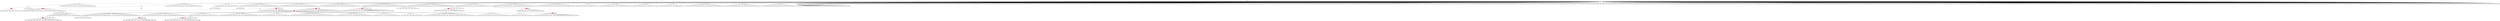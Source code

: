 digraph g {
	"61" -> "62";
	"62" [color=indianred1, style=filled, label="25"];
	"60" -> "61";
	"61" [label="21"];
	"56" -> "57";
	"57" [color=indianred1, style=filled, label="33"];
	"55" -> "56";
	"56" [label="47"];
	"53" -> "54";
	"54" [label="1"];
	"50" -> "51";
	"51" [label="42"];
	"47" -> "48";
	"48" [label="38"];
	"46" -> "47";
	"47" [label="29"];
	"46" -> "49";
	"49" [color=indianred1, style=filled, label="6"];
	"45" -> "46";
	"46" [label="12"];
	"37" -> "38";
	"38" [color=indianred1, style=filled, label="13"];
	"36" -> "37";
	"37" [label="41"];
	"32" -> "33";
	"33" [label="35"];
	"28" -> "29";
	"29" [color=indianred1, style=filled, label="24"];
	"27" -> "28";
	"28" [label="18"];
	"24" -> "25";
	"25" [color=indianred1, style=filled, label="36"];
	"23" -> "24";
	"24" [label="2"];
	"23" -> "26";
	"26" [label="31"];
	"22" -> "23";
	"23" [label="36"];
	"22" -> "27";
	"27" [label="24"];
	"22" -> "30";
	"30" [label="27"];
	"22" -> "31";
	"31" [label="34"];
	"22" -> "32";
	"32" [label="10"];
	"22" -> "34";
	"34" [label="28"];
	"22" -> "35";
	"35" [label="9"];
	"22" -> "36";
	"36" [label="13"];
	"22" -> "39";
	"39" [label="14"];
	"22" -> "40";
	"40" [label="26"];
	"22" -> "41";
	"41" [label="19"];
	"22" -> "42";
	"42" [label="5"];
	"22" -> "43";
	"43" [label="3"];
	"21" -> "22";
	"22" [color=indianred1, style=filled, label="30"];
	"20" -> "21";
	"21" [color=indianred1, style=filled, label="16"];
	"19" -> "20";
	"20" [label="30"];
	"17" -> "18";
	"18" [color=indianred1, style=filled, label="39"];
	"16" -> "17";
	"17" [label="48"];
	"11" -> "12";
	"12" [label="49"];
	"8" -> "9";
	"9" [color=indianred1, style=filled, label="22"];
	"7" -> "8";
	"8" [label="17"];
	"5" -> "6";
	"6" [color=indianred1, style=filled, label="15"];
	"4" -> "5";
	"5" [label="20"];
	"3" -> "4";
	"4" [color=indianred1, style=filled, label="43"];
	"2" -> "3";
	"3" [label="15"];
	"0" -> "1";
	"1" [label="32"];
	"0" -> "2";
	"2" [label="43"];
	"0" -> "7";
	"7" [label="22"];
	"0" -> "10";
	"10" [label="7"];
	"0" -> "11";
	"11" [label="37"];
	"0" -> "13";
	"13" [label="8"];
	"0" -> "14";
	"14" [label="45"];
	"0" -> "15";
	"15" [label="23"];
	"0" -> "16";
	"16" [label="39"];
	"0" -> "19";
	"19" [label="16"];
	"0" -> "44";
	"44" [label="46"];
	"0" -> "45";
	"45" [label="6"];
	"0" -> "50";
	"50" [label="4"];
	"0" -> "52";
	"52" [label="50"];
	"0" -> "53";
	"53" [label="11"];
	"0" -> "55";
	"55" [label="33"];
	"0" -> "58";
	"58" [label="44"];
	"0" -> "59";
	"59" [label="40"];
	"0" -> "60";
	"60" [label="25"];
	"0" [label="germline"];
	"0" -> "cell1";
	"cell1" [shape=box];
	"23" -> "cell2";
	"cell2" [shape=box];
	"0" -> "cell3";
	"cell3" [shape=box];
	"60" -> "cell4";
	"cell4" [shape=box];
	"11" -> "cell5";
	"cell5" [shape=box];
	"0" -> "cell6";
	"cell6" [shape=box];
	"0" -> "cell7";
	"cell7" [shape=box];
	"27" -> "cell8";
	"cell8" [shape=box];
	"0" -> "cell9";
	"cell9" [shape=box];
	"0" -> "cell10";
	"cell10" [shape=box];
	"0" -> "cell11";
	"cell11" [shape=box];
	"0" -> "cell12";
	"cell12" [shape=box];
	"0" -> "cell13";
	"cell13" [shape=box];
	"27" -> "cell14";
	"cell14" [shape=box];
	"0" -> "cell15";
	"cell15" [shape=box];
	"35" -> "cell16";
	"cell16" [shape=box];
	"9" -> "cell17";
	"cell17" [shape=box];
	"44" -> "cell18";
	"cell18" [shape=box];
	"11" -> "cell19";
	"cell19" [shape=box];
	"39" -> "cell20";
	"cell20" [shape=box];
	"29" -> "cell21";
	"cell21" [shape=box];
	"50" -> "cell22";
	"cell22" [shape=box];
	"48" -> "cell23";
	"cell23" [shape=box];
	"35" -> "cell24";
	"cell24" [shape=box];
	"0" -> "cell25";
	"cell25" [shape=box];
	"2" -> "cell26";
	"cell26" [shape=box];
	"0" -> "cell27";
	"cell27" [shape=box];
	"39" -> "cell28";
	"cell28" [shape=box];
	"0" -> "cell29";
	"cell29" [shape=box];
	"0" -> "cell30";
	"cell30" [shape=box];
	"0" -> "cell31";
	"cell31" [shape=box];
	"0" -> "cell32";
	"cell32" [shape=box];
	"41" -> "cell33";
	"cell33" [shape=box];
	"0" -> "cell34";
	"cell34" [shape=box];
	"21" -> "cell35";
	"cell35" [shape=box];
	"0" -> "cell36";
	"cell36" [shape=box];
	"0" -> "cell37";
	"cell37" [shape=box];
	"0" -> "cell38";
	"cell38" [shape=box];
	"0" -> "cell39";
	"cell39" [shape=box];
	"3" -> "cell40";
	"cell40" [shape=box];
	"0" -> "cell41";
	"cell41" [shape=box];
	"0" -> "cell42";
	"cell42" [shape=box];
	"0" -> "cell43";
	"cell43" [shape=box];
	"6" -> "cell44";
	"cell44" [shape=box];
	"43" -> "cell45";
	"cell45" [shape=box];
	"0" -> "cell46";
	"cell46" [shape=box];
	"0" -> "cell47";
	"cell47" [shape=box];
	"0" -> "cell48";
	"cell48" [shape=box];
	"1" -> "cell49";
	"cell49" [shape=box];
	"14" -> "cell50";
	"cell50" [shape=box];
	"0" -> "cell51";
	"cell51" [shape=box];
	"9" -> "cell52";
	"cell52" [shape=box];
	"0" -> "cell53";
	"cell53" [shape=box];
	"0" -> "cell54";
	"cell54" [shape=box];
	"23" -> "cell55";
	"cell55" [shape=box];
	"2" -> "cell56";
	"cell56" [shape=box];
	"0" -> "cell57";
	"cell57" [shape=box];
	"31" -> "cell58";
	"cell58" [shape=box];
	"0" -> "cell59";
	"cell59" [shape=box];
	"0" -> "cell60";
	"cell60" [shape=box];
	"0" -> "cell61";
	"cell61" [shape=box];
	"0" -> "cell62";
	"cell62" [shape=box];
	"25" -> "cell63";
	"cell63" [shape=box];
	"0" -> "cell64";
	"cell64" [shape=box];
	"0" -> "cell65";
	"cell65" [shape=box];
	"7" -> "cell66";
	"cell66" [shape=box];
	"39" -> "cell67";
	"cell67" [shape=box];
	"32" -> "cell68";
	"cell68" [shape=box];
	"16" -> "cell69";
	"cell69" [shape=box];
	"0" -> "cell70";
	"cell70" [shape=box];
	"59" -> "cell71";
	"cell71" [shape=box];
	"0" -> "cell72";
	"cell72" [shape=box];
	"21" -> "cell73";
	"cell73" [shape=box];
	"49" -> "cell74";
	"cell74" [shape=box];
	"0" -> "cell75";
	"cell75" [shape=box];
	"0" -> "cell76";
	"cell76" [shape=box];
	"0" -> "cell77";
	"cell77" [shape=box];
	"57" -> "cell78";
	"cell78" [shape=box];
	"38" -> "cell79";
	"cell79" [shape=box];
	"19" -> "cell80";
	"cell80" [shape=box];
	"0" -> "cell81";
	"cell81" [shape=box];
	"0" -> "cell82";
	"cell82" [shape=box];
	"0" -> "cell83";
	"cell83" [shape=box];
	"45" -> "cell84";
	"cell84" [shape=box];
	"0" -> "cell85";
	"cell85" [shape=box];
	"59" -> "cell86";
	"cell86" [shape=box];
	"0" -> "cell87";
	"cell87" [shape=box];
	"56" -> "cell88";
	"cell88" [shape=box];
	"0" -> "cell89";
	"cell89" [shape=box];
	"45" -> "cell90";
	"cell90" [shape=box];
	"2" -> "cell91";
	"cell91" [shape=box];
	"57" -> "cell92";
	"cell92" [shape=box];
	"26" -> "cell93";
	"cell93" [shape=box];
	"0" -> "cell94";
	"cell94" [shape=box];
	"37" -> "cell95";
	"cell95" [shape=box];
	"13" -> "cell96";
	"cell96" [shape=box];
	"30" -> "cell97";
	"cell97" [shape=box];
	"0" -> "cell98";
	"cell98" [shape=box];
	"52" -> "cell99";
	"cell99" [shape=box];
	"0" -> "cell100";
	"cell100" [shape=box];
	"41" -> "cell101";
	"cell101" [shape=box];
	"41" -> "cell102";
	"cell102" [shape=box];
	"0" -> "cell103";
	"cell103" [shape=box];
	"6" -> "cell104";
	"cell104" [shape=box];
	"44" -> "cell105";
	"cell105" [shape=box];
	"0" -> "cell106";
	"cell106" [shape=box];
	"46" -> "cell107";
	"cell107" [shape=box];
	"34" -> "cell108";
	"cell108" [shape=box];
	"32" -> "cell109";
	"cell109" [shape=box];
	"18" -> "cell110";
	"cell110" [shape=box];
	"30" -> "cell111";
	"cell111" [shape=box];
	"1" -> "cell112";
	"cell112" [shape=box];
	"29" -> "cell113";
	"cell113" [shape=box];
	"6" -> "cell114";
	"cell114" [shape=box];
	"0" -> "cell115";
	"cell115" [shape=box];
	"0" -> "cell116";
	"cell116" [shape=box];
	"0" -> "cell117";
	"cell117" [shape=box];
	"21" -> "cell118";
	"cell118" [shape=box];
	"0" -> "cell119";
	"cell119" [shape=box];
	"40" -> "cell120";
	"cell120" [shape=box];
	"18" -> "cell121";
	"cell121" [shape=box];
	"13" -> "cell122";
	"cell122" [shape=box];
	"0" -> "cell123";
	"cell123" [shape=box];
	"18" -> "cell124";
	"cell124" [shape=box];
	"32" -> "cell125";
	"cell125" [shape=box];
	"0" -> "cell126";
	"cell126" [shape=box];
	"0" -> "cell127";
	"cell127" [shape=box];
	"0" -> "cell128";
	"cell128" [shape=box];
	"0" -> "cell129";
	"cell129" [shape=box];
	"0" -> "cell130";
	"cell130" [shape=box];
	"35" -> "cell131";
	"cell131" [shape=box];
	"44" -> "cell132";
	"cell132" [shape=box];
	"0" -> "cell133";
	"cell133" [shape=box];
	"60" -> "cell134";
	"cell134" [shape=box];
	"41" -> "cell135";
	"cell135" [shape=box];
	"0" -> "cell136";
	"cell136" [shape=box];
	"0" -> "cell137";
	"cell137" [shape=box];
	"0" -> "cell138";
	"cell138" [shape=box];
	"0" -> "cell139";
	"cell139" [shape=box];
	"35" -> "cell140";
	"cell140" [shape=box];
	"16" -> "cell141";
	"cell141" [shape=box];
	"59" -> "cell142";
	"cell142" [shape=box];
	"0" -> "cell143";
	"cell143" [shape=box];
	"52" -> "cell144";
	"cell144" [shape=box];
	"0" -> "cell145";
	"cell145" [shape=box];
	"55" -> "cell146";
	"cell146" [shape=box];
	"0" -> "cell147";
	"cell147" [shape=box];
	"11" -> "cell148";
	"cell148" [shape=box];
	"0" -> "cell149";
	"cell149" [shape=box];
	"0" -> "cell150";
	"cell150" [shape=box];
	"0" -> "cell151";
	"cell151" [shape=box];
	"42" -> "cell152";
	"cell152" [shape=box];
	"32" -> "cell153";
	"cell153" [shape=box];
	"0" -> "cell154";
	"cell154" [shape=box];
	"0" -> "cell155";
	"cell155" [shape=box];
	"0" -> "cell156";
	"cell156" [shape=box];
	"21" -> "cell157";
	"cell157" [shape=box];
	"13" -> "cell158";
	"cell158" [shape=box];
	"0" -> "cell159";
	"cell159" [shape=box];
	"0" -> "cell160";
	"cell160" [shape=box];
	"12" -> "cell161";
	"cell161" [shape=box];
	"0" -> "cell162";
	"cell162" [shape=box];
	"16" -> "cell163";
	"cell163" [shape=box];
	"32" -> "cell164";
	"cell164" [shape=box];
	"44" -> "cell165";
	"cell165" [shape=box];
	"21" -> "cell166";
	"cell166" [shape=box];
	"0" -> "cell167";
	"cell167" [shape=box];
	"14" -> "cell168";
	"cell168" [shape=box];
	"34" -> "cell169";
	"cell169" [shape=box];
	"0" -> "cell170";
	"cell170" [shape=box];
	"50" -> "cell171";
	"cell171" [shape=box];
	"2" -> "cell172";
	"cell172" [shape=box];
	"19" -> "cell173";
	"cell173" [shape=box];
	"0" -> "cell174";
	"cell174" [shape=box];
	"25" -> "cell175";
	"cell175" [shape=box];
	"35" -> "cell176";
	"cell176" [shape=box];
	"14" -> "cell177";
	"cell177" [shape=box];
	"18" -> "cell178";
	"cell178" [shape=box];
	"0" -> "cell179";
	"cell179" [shape=box];
	"61" -> "cell180";
	"cell180" [shape=box];
	"1" -> "cell181";
	"cell181" [shape=box];
	"0" -> "cell182";
	"cell182" [shape=box];
	"40" -> "cell183";
	"cell183" [shape=box];
	"58" -> "cell184";
	"cell184" [shape=box];
	"32" -> "cell185";
	"cell185" [shape=box];
	"0" -> "cell186";
	"cell186" [shape=box];
	"55" -> "cell187";
	"cell187" [shape=box];
	"0" -> "cell188";
	"cell188" [shape=box];
	"0" -> "cell189";
	"cell189" [shape=box];
	"0" -> "cell190";
	"cell190" [shape=box];
	"31" -> "cell191";
	"cell191" [shape=box];
	"0" -> "cell192";
	"cell192" [shape=box];
	"0" -> "cell193";
	"cell193" [shape=box];
	"0" -> "cell194";
	"cell194" [shape=box];
	"48" -> "cell195";
	"cell195" [shape=box];
	"25" -> "cell196";
	"cell196" [shape=box];
	"0" -> "cell197";
	"cell197" [shape=box];
	"0" -> "cell198";
	"cell198" [shape=box];
	"53" -> "cell199";
	"cell199" [shape=box];
	"0" -> "cell200";
	"cell200" [shape=box];
	"29" -> "cell201";
	"cell201" [shape=box];
	"0" -> "cell202";
	"cell202" [shape=box];
	"5" -> "cell203";
	"cell203" [shape=box];
	"21" -> "cell204";
	"cell204" [shape=box];
	"0" -> "cell205";
	"cell205" [shape=box];
	"0" -> "cell206";
	"cell206" [shape=box];
	"9" -> "cell207";
	"cell207" [shape=box];
	"0" -> "cell208";
	"cell208" [shape=box];
	"57" -> "cell209";
	"cell209" [shape=box];
	"19" -> "cell210";
	"cell210" [shape=box];
	"0" -> "cell211";
	"cell211" [shape=box];
	"59" -> "cell212";
	"cell212" [shape=box];
	"0" -> "cell213";
	"cell213" [shape=box];
	"21" -> "cell214";
	"cell214" [shape=box];
	"0" -> "cell215";
	"cell215" [shape=box];
	"0" -> "cell216";
	"cell216" [shape=box];
	"0" -> "cell217";
	"cell217" [shape=box];
	"0" -> "cell218";
	"cell218" [shape=box];
	"0" -> "cell219";
	"cell219" [shape=box];
	"0" -> "cell220";
	"cell220" [shape=box];
	"39" -> "cell221";
	"cell221" [shape=box];
	"0" -> "cell222";
	"cell222" [shape=box];
	"0" -> "cell223";
	"cell223" [shape=box];
	"41" -> "cell224";
	"cell224" [shape=box];
	"0" -> "cell225";
	"cell225" [shape=box];
	"0" -> "cell226";
	"cell226" [shape=box];
	"0" -> "cell227";
	"cell227" [shape=box];
	"55" -> "cell228";
	"cell228" [shape=box];
	"36" -> "cell229";
	"cell229" [shape=box];
	"0" -> "cell230";
	"cell230" [shape=box];
	"11" -> "cell231";
	"cell231" [shape=box];
	"0" -> "cell232";
	"cell232" [shape=box];
	"0" -> "cell233";
	"cell233" [shape=box];
	"0" -> "cell234";
	"cell234" [shape=box];
	"36" -> "cell235";
	"cell235" [shape=box];
	"52" -> "cell236";
	"cell236" [shape=box];
	"0" -> "cell237";
	"cell237" [shape=box];
	"0" -> "cell238";
	"cell238" [shape=box];
	"0" -> "cell239";
	"cell239" [shape=box];
	"2" -> "cell240";
	"cell240" [shape=box];
	"0" -> "cell241";
	"cell241" [shape=box];
	"34" -> "cell242";
	"cell242" [shape=box];
	"0" -> "cell243";
	"cell243" [shape=box];
	"0" -> "cell244";
	"cell244" [shape=box];
	"0" -> "cell245";
	"cell245" [shape=box];
	"0" -> "cell246";
	"cell246" [shape=box];
	"0" -> "cell247";
	"cell247" [shape=box];
	"2" -> "cell248";
	"cell248" [shape=box];
	"0" -> "cell249";
	"cell249" [shape=box];
	"0" -> "cell250";
	"cell250" [shape=box];
	"0" -> "cell251";
	"cell251" [shape=box];
	"0" -> "cell252";
	"cell252" [shape=box];
	"0" -> "cell253";
	"cell253" [shape=box];
	"49" -> "cell254";
	"cell254" [shape=box];
	"28" -> "cell255";
	"cell255" [shape=box];
	"52" -> "cell256";
	"cell256" [shape=box];
	"42" -> "cell257";
	"cell257" [shape=box];
	"8" -> "cell258";
	"cell258" [shape=box];
	"6" -> "cell259";
	"cell259" [shape=box];
	"0" -> "cell260";
	"cell260" [shape=box];
	"42" -> "cell261";
	"cell261" [shape=box];
	"0" -> "cell262";
	"cell262" [shape=box];
	"0" -> "cell263";
	"cell263" [shape=box];
	"11" -> "cell264";
	"cell264" [shape=box];
	"0" -> "cell265";
	"cell265" [shape=box];
	"10" -> "cell266";
	"cell266" [shape=box];
	"0" -> "cell267";
	"cell267" [shape=box];
	"0" -> "cell268";
	"cell268" [shape=box];
	"0" -> "cell269";
	"cell269" [shape=box];
	"0" -> "cell270";
	"cell270" [shape=box];
	"0" -> "cell271";
	"cell271" [shape=box];
	"18" -> "cell272";
	"cell272" [shape=box];
	"45" -> "cell273";
	"cell273" [shape=box];
	"0" -> "cell274";
	"cell274" [shape=box];
	"15" -> "cell275";
	"cell275" [shape=box];
	"0" -> "cell276";
	"cell276" [shape=box];
	"39" -> "cell277";
	"cell277" [shape=box];
	"0" -> "cell278";
	"cell278" [shape=box];
	"2" -> "cell279";
	"cell279" [shape=box];
	"15" -> "cell280";
	"cell280" [shape=box];
	"0" -> "cell281";
	"cell281" [shape=box];
	"0" -> "cell282";
	"cell282" [shape=box];
	"45" -> "cell283";
	"cell283" [shape=box];
	"0" -> "cell284";
	"cell284" [shape=box];
	"58" -> "cell285";
	"cell285" [shape=box];
	"0" -> "cell286";
	"cell286" [shape=box];
	"27" -> "cell287";
	"cell287" [shape=box];
	"0" -> "cell288";
	"cell288" [shape=box];
	"0" -> "cell289";
	"cell289" [shape=box];
	"0" -> "cell290";
	"cell290" [shape=box];
	"35" -> "cell291";
	"cell291" [shape=box];
	"44" -> "cell292";
	"cell292" [shape=box];
	"0" -> "cell293";
	"cell293" [shape=box];
	"41" -> "cell294";
	"cell294" [shape=box];
	"0" -> "cell295";
	"cell295" [shape=box];
	"59" -> "cell296";
	"cell296" [shape=box];
	"0" -> "cell297";
	"cell297" [shape=box];
	"16" -> "cell298";
	"cell298" [shape=box];
	"0" -> "cell299";
	"cell299" [shape=box];
	"11" -> "cell300";
	"cell300" [shape=box];
	"36" -> "cell301";
	"cell301" [shape=box];
	"7" -> "cell302";
	"cell302" [shape=box];
	"42" -> "cell303";
	"cell303" [shape=box];
	"31" -> "cell304";
	"cell304" [shape=box];
	"0" -> "cell305";
	"cell305" [shape=box];
	"43" -> "cell306";
	"cell306" [shape=box];
	"50" -> "cell307";
	"cell307" [shape=box];
	"0" -> "cell308";
	"cell308" [shape=box];
	"0" -> "cell309";
	"cell309" [shape=box];
	"0" -> "cell310";
	"cell310" [shape=box];
	"0" -> "cell311";
	"cell311" [shape=box];
	"0" -> "cell312";
	"cell312" [shape=box];
	"43" -> "cell313";
	"cell313" [shape=box];
	"25" -> "cell314";
	"cell314" [shape=box];
	"0" -> "cell315";
	"cell315" [shape=box];
	"30" -> "cell316";
	"cell316" [shape=box];
	"0" -> "cell317";
	"cell317" [shape=box];
	"0" -> "cell318";
	"cell318" [shape=box];
	"0" -> "cell319";
	"cell319" [shape=box];
	"0" -> "cell320";
	"cell320" [shape=box];
	"45" -> "cell321";
	"cell321" [shape=box];
	"0" -> "cell322";
	"cell322" [shape=box];
	"35" -> "cell323";
	"cell323" [shape=box];
	"50" -> "cell324";
	"cell324" [shape=box];
	"1" -> "cell325";
	"cell325" [shape=box];
	"0" -> "cell326";
	"cell326" [shape=box];
	"40" -> "cell327";
	"cell327" [shape=box];
	"0" -> "cell328";
	"cell328" [shape=box];
	"50" -> "cell329";
	"cell329" [shape=box];
	"30" -> "cell330";
	"cell330" [shape=box];
	"35" -> "cell331";
	"cell331" [shape=box];
	"0" -> "cell332";
	"cell332" [shape=box];
	"31" -> "cell333";
	"cell333" [shape=box];
	"21" -> "cell334";
	"cell334" [shape=box];
	"6" -> "cell335";
	"cell335" [shape=box];
	"0" -> "cell336";
	"cell336" [shape=box];
	"52" -> "cell337";
	"cell337" [shape=box];
	"0" -> "cell338";
	"cell338" [shape=box];
	"6" -> "cell339";
	"cell339" [shape=box];
	"32" -> "cell340";
	"cell340" [shape=box];
	"59" -> "cell341";
	"cell341" [shape=box];
	"0" -> "cell342";
	"cell342" [shape=box];
	"7" -> "cell343";
	"cell343" [shape=box];
	"0" -> "cell344";
	"cell344" [shape=box];
	"41" -> "cell345";
	"cell345" [shape=box];
	"42" -> "cell346";
	"cell346" [shape=box];
	"35" -> "cell347";
	"cell347" [shape=box];
	"16" -> "cell348";
	"cell348" [shape=box];
	"38" -> "cell349";
	"cell349" [shape=box];
	"54" -> "cell350";
	"cell350" [shape=box];
	"0" -> "cell351";
	"cell351" [shape=box];
	"58" -> "cell352";
	"cell352" [shape=box];
	"0" -> "cell353";
	"cell353" [shape=box];
	"0" -> "cell354";
	"cell354" [shape=box];
	"0" -> "cell355";
	"cell355" [shape=box];
	"45" -> "cell356";
	"cell356" [shape=box];
	"38" -> "cell357";
	"cell357" [shape=box];
	"0" -> "cell358";
	"cell358" [shape=box];
	"0" -> "cell359";
	"cell359" [shape=box];
	"19" -> "cell360";
	"cell360" [shape=box];
	"0" -> "cell361";
	"cell361" [shape=box];
	"0" -> "cell362";
	"cell362" [shape=box];
	"27" -> "cell363";
	"cell363" [shape=box];
	"0" -> "cell364";
	"cell364" [shape=box];
	"32" -> "cell365";
	"cell365" [shape=box];
	"0" -> "cell366";
	"cell366" [shape=box];
	"58" -> "cell367";
	"cell367" [shape=box];
	"0" -> "cell368";
	"cell368" [shape=box];
	"0" -> "cell369";
	"cell369" [shape=box];
	"0" -> "cell370";
	"cell370" [shape=box];
	"25" -> "cell371";
	"cell371" [shape=box];
	"0" -> "cell372";
	"cell372" [shape=box];
	"49" -> "cell373";
	"cell373" [shape=box];
	"24" -> "cell374";
	"cell374" [shape=box];
	"8" -> "cell375";
	"cell375" [shape=box];
	"32" -> "cell376";
	"cell376" [shape=box];
	"32" -> "cell377";
	"cell377" [shape=box];
	"25" -> "cell378";
	"cell378" [shape=box];
	"0" -> "cell379";
	"cell379" [shape=box];
	"0" -> "cell380";
	"cell380" [shape=box];
	"0" -> "cell381";
	"cell381" [shape=box];
	"0" -> "cell382";
	"cell382" [shape=box];
	"55" -> "cell383";
	"cell383" [shape=box];
	"0" -> "cell384";
	"cell384" [shape=box];
	"19" -> "cell385";
	"cell385" [shape=box];
	"0" -> "cell386";
	"cell386" [shape=box];
	"0" -> "cell387";
	"cell387" [shape=box];
	"11" -> "cell388";
	"cell388" [shape=box];
	"0" -> "cell389";
	"cell389" [shape=box];
	"0" -> "cell390";
	"cell390" [shape=box];
	"42" -> "cell391";
	"cell391" [shape=box];
	"44" -> "cell392";
	"cell392" [shape=box];
	"0" -> "cell393";
	"cell393" [shape=box];
	"1" -> "cell394";
	"cell394" [shape=box];
	"42" -> "cell395";
	"cell395" [shape=box];
	"7" -> "cell396";
	"cell396" [shape=box];
	"27" -> "cell397";
	"cell397" [shape=box];
	"42" -> "cell398";
	"cell398" [shape=box];
	"2" -> "cell399";
	"cell399" [shape=box];
	"60" -> "cell400";
	"cell400" [shape=box];
	"0" -> "cell401";
	"cell401" [shape=box];
	"55" -> "cell402";
	"cell402" [shape=box];
	"0" -> "cell403";
	"cell403" [shape=box];
	"50" -> "cell404";
	"cell404" [shape=box];
	"15" -> "cell405";
	"cell405" [shape=box];
	"62" -> "cell406";
	"cell406" [shape=box];
	"0" -> "cell407";
	"cell407" [shape=box];
	"16" -> "cell408";
	"cell408" [shape=box];
	"49" -> "cell409";
	"cell409" [shape=box];
	"23" -> "cell410";
	"cell410" [shape=box];
	"0" -> "cell411";
	"cell411" [shape=box];
	"18" -> "cell412";
	"cell412" [shape=box];
	"0" -> "cell413";
	"cell413" [shape=box];
	"0" -> "cell414";
	"cell414" [shape=box];
	"0" -> "cell415";
	"cell415" [shape=box];
	"0" -> "cell416";
	"cell416" [shape=box];
	"0" -> "cell417";
	"cell417" [shape=box];
	"0" -> "cell418";
	"cell418" [shape=box];
	"0" -> "cell419";
	"cell419" [shape=box];
	"0" -> "cell420";
	"cell420" [shape=box];
	"0" -> "cell421";
	"cell421" [shape=box];
	"34" -> "cell422";
	"cell422" [shape=box];
	"0" -> "cell423";
	"cell423" [shape=box];
	"0" -> "cell424";
	"cell424" [shape=box];
	"0" -> "cell425";
	"cell425" [shape=box];
	"0" -> "cell426";
	"cell426" [shape=box];
	"50" -> "cell427";
	"cell427" [shape=box];
	"36" -> "cell428";
	"cell428" [shape=box];
	"34" -> "cell429";
	"cell429" [shape=box];
	"0" -> "cell430";
	"cell430" [shape=box];
	"59" -> "cell431";
	"cell431" [shape=box];
	"0" -> "cell432";
	"cell432" [shape=box];
	"0" -> "cell433";
	"cell433" [shape=box];
	"25" -> "cell434";
	"cell434" [shape=box];
	"0" -> "cell435";
	"cell435" [shape=box];
	"0" -> "cell436";
	"cell436" [shape=box];
	"0" -> "cell437";
	"cell437" [shape=box];
	"0" -> "cell438";
	"cell438" [shape=box];
	"0" -> "cell439";
	"cell439" [shape=box];
	"0" -> "cell440";
	"cell440" [shape=box];
	"32" -> "cell441";
	"cell441" [shape=box];
	"0" -> "cell442";
	"cell442" [shape=box];
	"0" -> "cell443";
	"cell443" [shape=box];
	"0" -> "cell444";
	"cell444" [shape=box];
	"60" -> "cell445";
	"cell445" [shape=box];
	"60" -> "cell446";
	"cell446" [shape=box];
	"0" -> "cell447";
	"cell447" [shape=box];
	"27" -> "cell448";
	"cell448" [shape=box];
	"0" -> "cell449";
	"cell449" [shape=box];
	"25" -> "cell450";
	"cell450" [shape=box];
	"18" -> "cell451";
	"cell451" [shape=box];
	"43" -> "cell452";
	"cell452" [shape=box];
	"0" -> "cell453";
	"cell453" [shape=box];
	"0" -> "cell454";
	"cell454" [shape=box];
	"52" -> "cell455";
	"cell455" [shape=box];
	"1" -> "cell456";
	"cell456" [shape=box];
	"0" -> "cell457";
	"cell457" [shape=box];
	"0" -> "cell458";
	"cell458" [shape=box];
	"21" -> "cell459";
	"cell459" [shape=box];
	"30" -> "cell460";
	"cell460" [shape=box];
	"34" -> "cell461";
	"cell461" [shape=box];
	"0" -> "cell462";
	"cell462" [shape=box];
	"0" -> "cell463";
	"cell463" [shape=box];
	"0" -> "cell464";
	"cell464" [shape=box];
	"4" -> "cell465";
	"cell465" [shape=box];
	"0" -> "cell466";
	"cell466" [shape=box];
	"0" -> "cell467";
	"cell467" [shape=box];
	"0" -> "cell468";
	"cell468" [shape=box];
	"60" -> "cell469";
	"cell469" [shape=box];
	"0" -> "cell470";
	"cell470" [shape=box];
	"0" -> "cell471";
	"cell471" [shape=box];
	"2" -> "cell472";
	"cell472" [shape=box];
	"0" -> "cell473";
	"cell473" [shape=box];
	"45" -> "cell474";
	"cell474" [shape=box];
	"32" -> "cell475";
	"cell475" [shape=box];
	"11" -> "cell476";
	"cell476" [shape=box];
	"0" -> "cell477";
	"cell477" [shape=box];
	"0" -> "cell478";
	"cell478" [shape=box];
	"0" -> "cell479";
	"cell479" [shape=box];
	"0" -> "cell480";
	"cell480" [shape=box];
	"6" -> "cell481";
	"cell481" [shape=box];
	"0" -> "cell482";
	"cell482" [shape=box];
	"0" -> "cell483";
	"cell483" [shape=box];
	"0" -> "cell484";
	"cell484" [shape=box];
	"40" -> "cell485";
	"cell485" [shape=box];
	"0" -> "cell486";
	"cell486" [shape=box];
	"11" -> "cell487";
	"cell487" [shape=box];
	"25" -> "cell488";
	"cell488" [shape=box];
	"6" -> "cell489";
	"cell489" [shape=box];
	"0" -> "cell490";
	"cell490" [shape=box];
	"29" -> "cell491";
	"cell491" [shape=box];
	"0" -> "cell492";
	"cell492" [shape=box];
	"0" -> "cell493";
	"cell493" [shape=box];
	"44" -> "cell494";
	"cell494" [shape=box];
	"0" -> "cell495";
	"cell495" [shape=box];
	"0" -> "cell496";
	"cell496" [shape=box];
	"23" -> "cell497";
	"cell497" [shape=box];
	"52" -> "cell498";
	"cell498" [shape=box];
	"31" -> "cell499";
	"cell499" [shape=box];
	"0" -> "cell500";
	"cell500" [shape=box];
	"32" -> "cell501";
	"cell501" [shape=box];
	"29" -> "cell502";
	"cell502" [shape=box];
	"0" -> "cell503";
	"cell503" [shape=box];
	"12" -> "cell504";
	"cell504" [shape=box];
	"0" -> "cell505";
	"cell505" [shape=box];
	"0" -> "cell506";
	"cell506" [shape=box];
	"58" -> "cell507";
	"cell507" [shape=box];
	"0" -> "cell508";
	"cell508" [shape=box];
	"0" -> "cell509";
	"cell509" [shape=box];
	"58" -> "cell510";
	"cell510" [shape=box];
	"0" -> "cell511";
	"cell511" [shape=box];
	"0" -> "cell512";
	"cell512" [shape=box];
	"60" -> "cell513";
	"cell513" [shape=box];
	"0" -> "cell514";
	"cell514" [shape=box];
	"0" -> "cell515";
	"cell515" [shape=box];
	"0" -> "cell516";
	"cell516" [shape=box];
	"36" -> "cell517";
	"cell517" [shape=box];
	"0" -> "cell518";
	"cell518" [shape=box];
	"36" -> "cell519";
	"cell519" [shape=box];
	"7" -> "cell520";
	"cell520" [shape=box];
	"14" -> "cell521";
	"cell521" [shape=box];
	"6" -> "cell522";
	"cell522" [shape=box];
	"0" -> "cell523";
	"cell523" [shape=box];
	"0" -> "cell524";
	"cell524" [shape=box];
	"55" -> "cell525";
	"cell525" [shape=box];
	"0" -> "cell526";
	"cell526" [shape=box];
	"0" -> "cell527";
	"cell527" [shape=box];
	"0" -> "cell528";
	"cell528" [shape=box];
	"0" -> "cell529";
	"cell529" [shape=box];
	"34" -> "cell530";
	"cell530" [shape=box];
	"7" -> "cell531";
	"cell531" [shape=box];
	"42" -> "cell532";
	"cell532" [shape=box];
	"51" -> "cell533";
	"cell533" [shape=box];
	"0" -> "cell534";
	"cell534" [shape=box];
	"15" -> "cell535";
	"cell535" [shape=box];
	"21" -> "cell536";
	"cell536" [shape=box];
	"42" -> "cell537";
	"cell537" [shape=box];
	"38" -> "cell538";
	"cell538" [shape=box];
	"0" -> "cell539";
	"cell539" [shape=box];
	"0" -> "cell540";
	"cell540" [shape=box];
	"0" -> "cell541";
	"cell541" [shape=box];
	"34" -> "cell542";
	"cell542" [shape=box];
	"0" -> "cell543";
	"cell543" [shape=box];
	"7" -> "cell544";
	"cell544" [shape=box];
	"0" -> "cell545";
	"cell545" [shape=box];
	"0" -> "cell546";
	"cell546" [shape=box];
	"44" -> "cell547";
	"cell547" [shape=box];
	"33" -> "cell548";
	"cell548" [shape=box];
	"0" -> "cell549";
	"cell549" [shape=box];
	"59" -> "cell550";
	"cell550" [shape=box];
	"59" -> "cell551";
	"cell551" [shape=box];
	"51" -> "cell552";
	"cell552" [shape=box];
	"0" -> "cell553";
	"cell553" [shape=box];
	"60" -> "cell554";
	"cell554" [shape=box];
	"30" -> "cell555";
	"cell555" [shape=box];
	"60" -> "cell556";
	"cell556" [shape=box];
	"0" -> "cell557";
	"cell557" [shape=box];
	"53" -> "cell558";
	"cell558" [shape=box];
	"23" -> "cell559";
	"cell559" [shape=box];
	"0" -> "cell560";
	"cell560" [shape=box];
	"0" -> "cell561";
	"cell561" [shape=box];
	"60" -> "cell562";
	"cell562" [shape=box];
	"11" -> "cell563";
	"cell563" [shape=box];
	"0" -> "cell564";
	"cell564" [shape=box];
	"0" -> "cell565";
	"cell565" [shape=box];
	"0" -> "cell566";
	"cell566" [shape=box];
	"0" -> "cell567";
	"cell567" [shape=box];
	"0" -> "cell568";
	"cell568" [shape=box];
	"4" -> "cell569";
	"cell569" [shape=box];
	"17" -> "cell570";
	"cell570" [shape=box];
	"0" -> "cell571";
	"cell571" [shape=box];
	"19" -> "cell572";
	"cell572" [shape=box];
	"0" -> "cell573";
	"cell573" [shape=box];
	"0" -> "cell574";
	"cell574" [shape=box];
	"0" -> "cell575";
	"cell575" [shape=box];
	"18" -> "cell576";
	"cell576" [shape=box];
	"59" -> "cell577";
	"cell577" [shape=box];
	"0" -> "cell578";
	"cell578" [shape=box];
	"41" -> "cell579";
	"cell579" [shape=box];
	"11" -> "cell580";
	"cell580" [shape=box];
	"1" -> "cell581";
	"cell581" [shape=box];
	"0" -> "cell582";
	"cell582" [shape=box];
	"0" -> "cell583";
	"cell583" [shape=box];
	"52" -> "cell584";
	"cell584" [shape=box];
	"58" -> "cell585";
	"cell585" [shape=box];
	"48" -> "cell586";
	"cell586" [shape=box];
	"49" -> "cell587";
	"cell587" [shape=box];
	"16" -> "cell588";
	"cell588" [shape=box];
	"0" -> "cell589";
	"cell589" [shape=box];
	"0" -> "cell590";
	"cell590" [shape=box];
	"0" -> "cell591";
	"cell591" [shape=box];
	"37" -> "cell592";
	"cell592" [shape=box];
	"23" -> "cell593";
	"cell593" [shape=box];
	"11" -> "cell594";
	"cell594" [shape=box];
	"44" -> "cell595";
	"cell595" [shape=box];
	"30" -> "cell596";
	"cell596" [shape=box];
	"50" -> "cell597";
	"cell597" [shape=box];
	"0" -> "cell598";
	"cell598" [shape=box];
	"30" -> "cell599";
	"cell599" [shape=box];
	"34" -> "cell600";
	"cell600" [shape=box];
	"0" -> "cell601";
	"cell601" [shape=box];
	"10" -> "cell602";
	"cell602" [shape=box];
	"19" -> "cell603";
	"cell603" [shape=box];
	"0" -> "cell604";
	"cell604" [shape=box];
	"13" -> "cell605";
	"cell605" [shape=box];
	"4" -> "cell606";
	"cell606" [shape=box];
	"4" -> "cell607";
	"cell607" [shape=box];
	"0" -> "cell608";
	"cell608" [shape=box];
	"57" -> "cell609";
	"cell609" [shape=box];
	"0" -> "cell610";
	"cell610" [shape=box];
	"17" -> "cell611";
	"cell611" [shape=box];
	"55" -> "cell612";
	"cell612" [shape=box];
	"0" -> "cell613";
	"cell613" [shape=box];
	"0" -> "cell614";
	"cell614" [shape=box];
	"0" -> "cell615";
	"cell615" [shape=box];
	"38" -> "cell616";
	"cell616" [shape=box];
	"8" -> "cell617";
	"cell617" [shape=box];
	"14" -> "cell618";
	"cell618" [shape=box];
	"12" -> "cell619";
	"cell619" [shape=box];
	"35" -> "cell620";
	"cell620" [shape=box];
	"58" -> "cell621";
	"cell621" [shape=box];
	"0" -> "cell622";
	"cell622" [shape=box];
	"0" -> "cell623";
	"cell623" [shape=box];
	"0" -> "cell624";
	"cell624" [shape=box];
	"0" -> "cell625";
	"cell625" [shape=box];
	"9" -> "cell626";
	"cell626" [shape=box];
	"15" -> "cell627";
	"cell627" [shape=box];
	"9" -> "cell628";
	"cell628" [shape=box];
	"0" -> "cell629";
	"cell629" [shape=box];
	"2" -> "cell630";
	"cell630" [shape=box];
	"25" -> "cell631";
	"cell631" [shape=box];
	"0" -> "cell632";
	"cell632" [shape=box];
	"0" -> "cell633";
	"cell633" [shape=box];
	"0" -> "cell634";
	"cell634" [shape=box];
	"20" -> "cell635";
	"cell635" [shape=box];
	"0" -> "cell636";
	"cell636" [shape=box];
	"0" -> "cell637";
	"cell637" [shape=box];
	"0" -> "cell638";
	"cell638" [shape=box];
	"0" -> "cell639";
	"cell639" [shape=box];
	"0" -> "cell640";
	"cell640" [shape=box];
	"59" -> "cell641";
	"cell641" [shape=box];
	"40" -> "cell642";
	"cell642" [shape=box];
	"57" -> "cell643";
	"cell643" [shape=box];
	"33" -> "cell644";
	"cell644" [shape=box];
	"0" -> "cell645";
	"cell645" [shape=box];
	"52" -> "cell646";
	"cell646" [shape=box];
	"25" -> "cell647";
	"cell647" [shape=box];
	"0" -> "cell648";
	"cell648" [shape=box];
	"0" -> "cell649";
	"cell649" [shape=box];
	"41" -> "cell650";
	"cell650" [shape=box];
	"46" -> "cell651";
	"cell651" [shape=box];
	"45" -> "cell652";
	"cell652" [shape=box];
	"0" -> "cell653";
	"cell653" [shape=box];
	"0" -> "cell654";
	"cell654" [shape=box];
	"0" -> "cell655";
	"cell655" [shape=box];
	"0" -> "cell656";
	"cell656" [shape=box];
	"0" -> "cell657";
	"cell657" [shape=box];
	"55" -> "cell658";
	"cell658" [shape=box];
	"0" -> "cell659";
	"cell659" [shape=box];
	"0" -> "cell660";
	"cell660" [shape=box];
	"1" -> "cell661";
	"cell661" [shape=box];
	"35" -> "cell662";
	"cell662" [shape=box];
	"0" -> "cell663";
	"cell663" [shape=box];
	"0" -> "cell664";
	"cell664" [shape=box];
	"0" -> "cell665";
	"cell665" [shape=box];
	"0" -> "cell666";
	"cell666" [shape=box];
	"0" -> "cell667";
	"cell667" [shape=box];
	"0" -> "cell668";
	"cell668" [shape=box];
	"0" -> "cell669";
	"cell669" [shape=box];
	"0" -> "cell670";
	"cell670" [shape=box];
	"4" -> "cell671";
	"cell671" [shape=box];
	"0" -> "cell672";
	"cell672" [shape=box];
	"0" -> "cell673";
	"cell673" [shape=box];
	"0" -> "cell674";
	"cell674" [shape=box];
	"0" -> "cell675";
	"cell675" [shape=box];
	"53" -> "cell676";
	"cell676" [shape=box];
	"9" -> "cell677";
	"cell677" [shape=box];
	"53" -> "cell678";
	"cell678" [shape=box];
	"0" -> "cell679";
	"cell679" [shape=box];
	"41" -> "cell680";
	"cell680" [shape=box];
	"0" -> "cell681";
	"cell681" [shape=box];
	"57" -> "cell682";
	"cell682" [shape=box];
	"26" -> "cell683";
	"cell683" [shape=box];
	"2" -> "cell684";
	"cell684" [shape=box];
	"0" -> "cell685";
	"cell685" [shape=box];
	"0" -> "cell686";
	"cell686" [shape=box];
	"0" -> "cell687";
	"cell687" [shape=box];
	"0" -> "cell688";
	"cell688" [shape=box];
	"0" -> "cell689";
	"cell689" [shape=box];
	"12" -> "cell690";
	"cell690" [shape=box];
	"0" -> "cell691";
	"cell691" [shape=box];
	"0" -> "cell692";
	"cell692" [shape=box];
	"0" -> "cell693";
	"cell693" [shape=box];
	"0" -> "cell694";
	"cell694" [shape=box];
	"0" -> "cell695";
	"cell695" [shape=box];
	"34" -> "cell696";
	"cell696" [shape=box];
	"0" -> "cell697";
	"cell697" [shape=box];
	"57" -> "cell698";
	"cell698" [shape=box];
	"19" -> "cell699";
	"cell699" [shape=box];
	"43" -> "cell700";
	"cell700" [shape=box];
	"0" -> "cell701";
	"cell701" [shape=box];
	"37" -> "cell702";
	"cell702" [shape=box];
	"27" -> "cell703";
	"cell703" [shape=box];
	"0" -> "cell704";
	"cell704" [shape=box];
	"0" -> "cell705";
	"cell705" [shape=box];
	"0" -> "cell706";
	"cell706" [shape=box];
	"1" -> "cell707";
	"cell707" [shape=box];
	"44" -> "cell708";
	"cell708" [shape=box];
	"0" -> "cell709";
	"cell709" [shape=box];
	"31" -> "cell710";
	"cell710" [shape=box];
	"0" -> "cell711";
	"cell711" [shape=box];
	"60" -> "cell712";
	"cell712" [shape=box];
	"0" -> "cell713";
	"cell713" [shape=box];
	"30" -> "cell714";
	"cell714" [shape=box];
	"0" -> "cell715";
	"cell715" [shape=box];
	"32" -> "cell716";
	"cell716" [shape=box];
	"0" -> "cell717";
	"cell717" [shape=box];
	"0" -> "cell718";
	"cell718" [shape=box];
	"0" -> "cell719";
	"cell719" [shape=box];
	"0" -> "cell720";
	"cell720" [shape=box];
	"0" -> "cell721";
	"cell721" [shape=box];
	"61" -> "cell722";
	"cell722" [shape=box];
	"0" -> "cell723";
	"cell723" [shape=box];
	"55" -> "cell724";
	"cell724" [shape=box];
	"0" -> "cell725";
	"cell725" [shape=box];
	"0" -> "cell726";
	"cell726" [shape=box];
	"10" -> "cell727";
	"cell727" [shape=box];
	"6" -> "cell728";
	"cell728" [shape=box];
	"55" -> "cell729";
	"cell729" [shape=box];
	"11" -> "cell730";
	"cell730" [shape=box];
	"0" -> "cell731";
	"cell731" [shape=box];
	"49" -> "cell732";
	"cell732" [shape=box];
	"0" -> "cell733";
	"cell733" [shape=box];
	"13" -> "cell734";
	"cell734" [shape=box];
	"0" -> "cell735";
	"cell735" [shape=box];
	"0" -> "cell736";
	"cell736" [shape=box];
	"32" -> "cell737";
	"cell737" [shape=box];
	"0" -> "cell738";
	"cell738" [shape=box];
	"0" -> "cell739";
	"cell739" [shape=box];
	"0" -> "cell740";
	"cell740" [shape=box];
	"0" -> "cell741";
	"cell741" [shape=box];
	"9" -> "cell742";
	"cell742" [shape=box];
	"13" -> "cell743";
	"cell743" [shape=box];
	"57" -> "cell744";
	"cell744" [shape=box];
	"0" -> "cell745";
	"cell745" [shape=box];
	"0" -> "cell746";
	"cell746" [shape=box];
	"0" -> "cell747";
	"cell747" [shape=box];
	"13" -> "cell748";
	"cell748" [shape=box];
	"0" -> "cell749";
	"cell749" [shape=box];
	"41" -> "cell750";
	"cell750" [shape=box];
	"7" -> "cell751";
	"cell751" [shape=box];
	"33" -> "cell752";
	"cell752" [shape=box];
	"0" -> "cell753";
	"cell753" [shape=box];
	"29" -> "cell754";
	"cell754" [shape=box];
	"0" -> "cell755";
	"cell755" [shape=box];
	"29" -> "cell756";
	"cell756" [shape=box];
	"0" -> "cell757";
	"cell757" [shape=box];
	"0" -> "cell758";
	"cell758" [shape=box];
	"0" -> "cell759";
	"cell759" [shape=box];
	"41" -> "cell760";
	"cell760" [shape=box];
	"0" -> "cell761";
	"cell761" [shape=box];
	"27" -> "cell762";
	"cell762" [shape=box];
	"57" -> "cell763";
	"cell763" [shape=box];
	"9" -> "cell764";
	"cell764" [shape=box];
	"59" -> "cell765";
	"cell765" [shape=box];
	"0" -> "cell766";
	"cell766" [shape=box];
	"31" -> "cell767";
	"cell767" [shape=box];
	"57" -> "cell768";
	"cell768" [shape=box];
	"0" -> "cell769";
	"cell769" [shape=box];
	"16" -> "cell770";
	"cell770" [shape=box];
	"0" -> "cell771";
	"cell771" [shape=box];
	"14" -> "cell772";
	"cell772" [shape=box];
	"31" -> "cell773";
	"cell773" [shape=box];
	"26" -> "cell774";
	"cell774" [shape=box];
	"0" -> "cell775";
	"cell775" [shape=box];
	"21" -> "cell776";
	"cell776" [shape=box];
	"27" -> "cell777";
	"cell777" [shape=box];
	"0" -> "cell778";
	"cell778" [shape=box];
	"0" -> "cell779";
	"cell779" [shape=box];
	"34" -> "cell780";
	"cell780" [shape=box];
	"21" -> "cell781";
	"cell781" [shape=box];
	"54" -> "cell782";
	"cell782" [shape=box];
	"7" -> "cell783";
	"cell783" [shape=box];
	"6" -> "cell784";
	"cell784" [shape=box];
	"0" -> "cell785";
	"cell785" [shape=box];
	"0" -> "cell786";
	"cell786" [shape=box];
	"36" -> "cell787";
	"cell787" [shape=box];
	"33" -> "cell788";
	"cell788" [shape=box];
	"29" -> "cell789";
	"cell789" [shape=box];
	"0" -> "cell790";
	"cell790" [shape=box];
	"0" -> "cell791";
	"cell791" [shape=box];
	"34" -> "cell792";
	"cell792" [shape=box];
	"0" -> "cell793";
	"cell793" [shape=box];
	"1" -> "cell794";
	"cell794" [shape=box];
	"0" -> "cell795";
	"cell795" [shape=box];
	"13" -> "cell796";
	"cell796" [shape=box];
	"0" -> "cell797";
	"cell797" [shape=box];
	"19" -> "cell798";
	"cell798" [shape=box];
	"60" -> "cell799";
	"cell799" [shape=box];
	"0" -> "cell800";
	"cell800" [shape=box];
	"7" -> "cell801";
	"cell801" [shape=box];
	"0" -> "cell802";
	"cell802" [shape=box];
	"39" -> "cell803";
	"cell803" [shape=box];
	"59" -> "cell804";
	"cell804" [shape=box];
	"14" -> "cell805";
	"cell805" [shape=box];
	"4" -> "cell806";
	"cell806" [shape=box];
	"25" -> "cell807";
	"cell807" [shape=box];
	"8" -> "cell808";
	"cell808" [shape=box];
	"0" -> "cell809";
	"cell809" [shape=box];
	"14" -> "cell810";
	"cell810" [shape=box];
	"0" -> "cell811";
	"cell811" [shape=box];
	"38" -> "cell812";
	"cell812" [shape=box];
	"16" -> "cell813";
	"cell813" [shape=box];
	"62" -> "cell814";
	"cell814" [shape=box];
	"0" -> "cell815";
	"cell815" [shape=box];
	"40" -> "cell816";
	"cell816" [shape=box];
	"10" -> "cell817";
	"cell817" [shape=box];
	"38" -> "cell818";
	"cell818" [shape=box];
	"0" -> "cell819";
	"cell819" [shape=box];
	"14" -> "cell820";
	"cell820" [shape=box];
	"0" -> "cell821";
	"cell821" [shape=box];
	"23" -> "cell822";
	"cell822" [shape=box];
	"0" -> "cell823";
	"cell823" [shape=box];
	"0" -> "cell824";
	"cell824" [shape=box];
	"0" -> "cell825";
	"cell825" [shape=box];
	"0" -> "cell826";
	"cell826" [shape=box];
	"0" -> "cell827";
	"cell827" [shape=box];
	"0" -> "cell828";
	"cell828" [shape=box];
	"29" -> "cell829";
	"cell829" [shape=box];
	"6" -> "cell830";
	"cell830" [shape=box];
	"62" -> "cell831";
	"cell831" [shape=box];
	"0" -> "cell832";
	"cell832" [shape=box];
	"0" -> "cell833";
	"cell833" [shape=box];
	"0" -> "cell834";
	"cell834" [shape=box];
	"0" -> "cell835";
	"cell835" [shape=box];
	"14" -> "cell836";
	"cell836" [shape=box];
	"0" -> "cell837";
	"cell837" [shape=box];
	"0" -> "cell838";
	"cell838" [shape=box];
	"0" -> "cell839";
	"cell839" [shape=box];
	"45" -> "cell840";
	"cell840" [shape=box];
	"2" -> "cell841";
	"cell841" [shape=box];
	"16" -> "cell842";
	"cell842" [shape=box];
	"0" -> "cell843";
	"cell843" [shape=box];
	"0" -> "cell844";
	"cell844" [shape=box];
	"0" -> "cell845";
	"cell845" [shape=box];
	"62" -> "cell846";
	"cell846" [shape=box];
	"0" -> "cell847";
	"cell847" [shape=box];
	"0" -> "cell848";
	"cell848" [shape=box];
	"16" -> "cell849";
	"cell849" [shape=box];
	"10" -> "cell850";
	"cell850" [shape=box];
	"27" -> "cell851";
	"cell851" [shape=box];
	"0" -> "cell852";
	"cell852" [shape=box];
	"0" -> "cell853";
	"cell853" [shape=box];
	"0" -> "cell854";
	"cell854" [shape=box];
	"0" -> "cell855";
	"cell855" [shape=box];
	"0" -> "cell856";
	"cell856" [shape=box];
	"0" -> "cell857";
	"cell857" [shape=box];
	"0" -> "cell858";
	"cell858" [shape=box];
	"57" -> "cell859";
	"cell859" [shape=box];
	"10" -> "cell860";
	"cell860" [shape=box];
	"0" -> "cell861";
	"cell861" [shape=box];
	"0" -> "cell862";
	"cell862" [shape=box];
	"0" -> "cell863";
	"cell863" [shape=box];
	"23" -> "cell864";
	"cell864" [shape=box];
	"49" -> "cell865";
	"cell865" [shape=box];
	"51" -> "cell866";
	"cell866" [shape=box];
	"0" -> "cell867";
	"cell867" [shape=box];
	"50" -> "cell868";
	"cell868" [shape=box];
	"27" -> "cell869";
	"cell869" [shape=box];
	"6" -> "cell870";
	"cell870" [shape=box];
	"12" -> "cell871";
	"cell871" [shape=box];
	"30" -> "cell872";
	"cell872" [shape=box];
	"9" -> "cell873";
	"cell873" [shape=box];
	"0" -> "cell874";
	"cell874" [shape=box];
	"0" -> "cell875";
	"cell875" [shape=box];
	"18" -> "cell876";
	"cell876" [shape=box];
	"0" -> "cell877";
	"cell877" [shape=box];
	"1" -> "cell878";
	"cell878" [shape=box];
	"38" -> "cell879";
	"cell879" [shape=box];
	"0" -> "cell880";
	"cell880" [shape=box];
	"0" -> "cell881";
	"cell881" [shape=box];
	"0" -> "cell882";
	"cell882" [shape=box];
	"49" -> "cell883";
	"cell883" [shape=box];
	"44" -> "cell884";
	"cell884" [shape=box];
	"0" -> "cell885";
	"cell885" [shape=box];
	"29" -> "cell886";
	"cell886" [shape=box];
	"53" -> "cell887";
	"cell887" [shape=box];
	"39" -> "cell888";
	"cell888" [shape=box];
	"42" -> "cell889";
	"cell889" [shape=box];
	"41" -> "cell890";
	"cell890" [shape=box];
	"0" -> "cell891";
	"cell891" [shape=box];
	"15" -> "cell892";
	"cell892" [shape=box];
	"0" -> "cell893";
	"cell893" [shape=box];
	"0" -> "cell894";
	"cell894" [shape=box];
	"58" -> "cell895";
	"cell895" [shape=box];
	"0" -> "cell896";
	"cell896" [shape=box];
	"0" -> "cell897";
	"cell897" [shape=box];
	"0" -> "cell898";
	"cell898" [shape=box];
	"54" -> "cell899";
	"cell899" [shape=box];
	"58" -> "cell900";
	"cell900" [shape=box];
	"0" -> "cell901";
	"cell901" [shape=box];
	"0" -> "cell902";
	"cell902" [shape=box];
	"39" -> "cell903";
	"cell903" [shape=box];
	"0" -> "cell904";
	"cell904" [shape=box];
	"27" -> "cell905";
	"cell905" [shape=box];
	"0" -> "cell906";
	"cell906" [shape=box];
	"0" -> "cell907";
	"cell907" [shape=box];
	"30" -> "cell908";
	"cell908" [shape=box];
	"30" -> "cell909";
	"cell909" [shape=box];
	"52" -> "cell910";
	"cell910" [shape=box];
	"0" -> "cell911";
	"cell911" [shape=box];
	"38" -> "cell912";
	"cell912" [shape=box];
	"0" -> "cell913";
	"cell913" [shape=box];
	"21" -> "cell914";
	"cell914" [shape=box];
	"0" -> "cell915";
	"cell915" [shape=box];
	"29" -> "cell916";
	"cell916" [shape=box];
	"34" -> "cell917";
	"cell917" [shape=box];
	"0" -> "cell918";
	"cell918" [shape=box];
	"0" -> "cell919";
	"cell919" [shape=box];
	"0" -> "cell920";
	"cell920" [shape=box];
	"36" -> "cell921";
	"cell921" [shape=box];
	"27" -> "cell922";
	"cell922" [shape=box];
	"0" -> "cell923";
	"cell923" [shape=box];
	"0" -> "cell924";
	"cell924" [shape=box];
	"0" -> "cell925";
	"cell925" [shape=box];
	"0" -> "cell926";
	"cell926" [shape=box];
	"25" -> "cell927";
	"cell927" [shape=box];
	"1" -> "cell928";
	"cell928" [shape=box];
	"0" -> "cell929";
	"cell929" [shape=box];
	"0" -> "cell930";
	"cell930" [shape=box];
	"44" -> "cell931";
	"cell931" [shape=box];
	"32" -> "cell932";
	"cell932" [shape=box];
	"34" -> "cell933";
	"cell933" [shape=box];
	"0" -> "cell934";
	"cell934" [shape=box];
	"31" -> "cell935";
	"cell935" [shape=box];
	"0" -> "cell936";
	"cell936" [shape=box];
	"44" -> "cell937";
	"cell937" [shape=box];
	"0" -> "cell938";
	"cell938" [shape=box];
	"13" -> "cell939";
	"cell939" [shape=box];
	"0" -> "cell940";
	"cell940" [shape=box];
	"19" -> "cell941";
	"cell941" [shape=box];
	"45" -> "cell942";
	"cell942" [shape=box];
	"0" -> "cell943";
	"cell943" [shape=box];
	"42" -> "cell944";
	"cell944" [shape=box];
	"39" -> "cell945";
	"cell945" [shape=box];
	"0" -> "cell946";
	"cell946" [shape=box];
	"0" -> "cell947";
	"cell947" [shape=box];
	"0" -> "cell948";
	"cell948" [shape=box];
	"1" -> "cell949";
	"cell949" [shape=box];
	"53" -> "cell950";
	"cell950" [shape=box];
	"0" -> "cell951";
	"cell951" [shape=box];
	"0" -> "cell952";
	"cell952" [shape=box];
	"0" -> "cell953";
	"cell953" [shape=box];
	"12" -> "cell954";
	"cell954" [shape=box];
	"0" -> "cell955";
	"cell955" [shape=box];
	"18" -> "cell956";
	"cell956" [shape=box];
	"50" -> "cell957";
	"cell957" [shape=box];
	"41" -> "cell958";
	"cell958" [shape=box];
	"15" -> "cell959";
	"cell959" [shape=box];
	"0" -> "cell960";
	"cell960" [shape=box];
	"0" -> "cell961";
	"cell961" [shape=box];
	"0" -> "cell962";
	"cell962" [shape=box];
	"0" -> "cell963";
	"cell963" [shape=box];
	"0" -> "cell964";
	"cell964" [shape=box];
	"32" -> "cell965";
	"cell965" [shape=box];
	"0" -> "cell966";
	"cell966" [shape=box];
	"0" -> "cell967";
	"cell967" [shape=box];
	"11" -> "cell968";
	"cell968" [shape=box];
	"16" -> "cell969";
	"cell969" [shape=box];
	"0" -> "cell970";
	"cell970" [shape=box];
	"0" -> "cell971";
	"cell971" [shape=box];
	"52" -> "cell972";
	"cell972" [shape=box];
	"32" -> "cell973";
	"cell973" [shape=box];
	"0" -> "cell974";
	"cell974" [shape=box];
	"0" -> "cell975";
	"cell975" [shape=box];
	"0" -> "cell976";
	"cell976" [shape=box];
	"0" -> "cell977";
	"cell977" [shape=box];
	"0" -> "cell978";
	"cell978" [shape=box];
	"12" -> "cell979";
	"cell979" [shape=box];
	"49" -> "cell980";
	"cell980" [shape=box];
	"0" -> "cell981";
	"cell981" [shape=box];
	"50" -> "cell982";
	"cell982" [shape=box];
	"30" -> "cell983";
	"cell983" [shape=box];
	"1" -> "cell984";
	"cell984" [shape=box];
	"0" -> "cell985";
	"cell985" [shape=box];
	"0" -> "cell986";
	"cell986" [shape=box];
	"0" -> "cell987";
	"cell987" [shape=box];
	"58" -> "cell988";
	"cell988" [shape=box];
	"0" -> "cell989";
	"cell989" [shape=box];
	"52" -> "cell990";
	"cell990" [shape=box];
	"0" -> "cell991";
	"cell991" [shape=box];
	"0" -> "cell992";
	"cell992" [shape=box];
	"0" -> "cell993";
	"cell993" [shape=box];
	"0" -> "cell994";
	"cell994" [shape=box];
	"53" -> "cell995";
	"cell995" [shape=box];
	"57" -> "cell996";
	"cell996" [shape=box];
	"45" -> "cell997";
	"cell997" [shape=box];
	"0" -> "cell998";
	"cell998" [shape=box];
	"0" -> "cell999";
	"cell999" [shape=box];
	"45" -> "cell1000";
	"cell1000" [shape=box];
	"2" -> "cell1001";
	"cell1001" [shape=box];
	"59" -> "cell1002";
	"cell1002" [shape=box];
	"35" -> "cell1003";
	"cell1003" [shape=box];
	"4" -> "cell1004";
	"cell1004" [shape=box];
	"19" -> "cell1005";
	"cell1005" [shape=box];
	"0" -> "cell1006";
	"cell1006" [shape=box];
	"21" -> "cell1007";
	"cell1007" [shape=box];
	"62" -> "cell1008";
	"cell1008" [shape=box];
	"35" -> "cell1009";
	"cell1009" [shape=box];
	"0" -> "cell1010";
	"cell1010" [shape=box];
	"0" -> "cell1011";
	"cell1011" [shape=box];
	"18" -> "cell1012";
	"cell1012" [shape=box];
	"17" -> "cell1013";
	"cell1013" [shape=box];
	"0" -> "cell1014";
	"cell1014" [shape=box];
	"0" -> "cell1015";
	"cell1015" [shape=box];
	"43" -> "cell1016";
	"cell1016" [shape=box];
	"0" -> "cell1017";
	"cell1017" [shape=box];
	"0" -> "cell1018";
	"cell1018" [shape=box];
	"36" -> "cell1019";
	"cell1019" [shape=box];
	"16" -> "cell1020";
	"cell1020" [shape=box];
	"0" -> "cell1021";
	"cell1021" [shape=box];
	"2" -> "cell1022";
	"cell1022" [shape=box];
	"19" -> "cell1023";
	"cell1023" [shape=box];
	"0" -> "cell1024";
	"cell1024" [shape=box];
	"41" -> "cell1025";
	"cell1025" [shape=box];
	"50" -> "cell1026";
	"cell1026" [shape=box];
	"0" -> "cell1027";
	"cell1027" [shape=box];
	"0" -> "cell1028";
	"cell1028" [shape=box];
	"0" -> "cell1029";
	"cell1029" [shape=box];
	"36" -> "cell1030";
	"cell1030" [shape=box];
	"32" -> "cell1031";
	"cell1031" [shape=box];
	"23" -> "cell1032";
	"cell1032" [shape=box];
	"0" -> "cell1033";
	"cell1033" [shape=box];
	"54" -> "cell1034";
	"cell1034" [shape=box];
	"0" -> "cell1035";
	"cell1035" [shape=box];
	"0" -> "cell1036";
	"cell1036" [shape=box];
	"0" -> "cell1037";
	"cell1037" [shape=box];
	"0" -> "cell1038";
	"cell1038" [shape=box];
	"10" -> "cell1039";
	"cell1039" [shape=box];
	"0" -> "cell1040";
	"cell1040" [shape=box];
	"36" -> "cell1041";
	"cell1041" [shape=box];
	"0" -> "cell1042";
	"cell1042" [shape=box];
	"32" -> "cell1043";
	"cell1043" [shape=box];
	"4" -> "cell1044";
	"cell1044" [shape=box];
	"9" -> "cell1045";
	"cell1045" [shape=box];
	"0" -> "cell1046";
	"cell1046" [shape=box];
	"0" -> "cell1047";
	"cell1047" [shape=box];
	"21" -> "cell1048";
	"cell1048" [shape=box];
	"0" -> "cell1049";
	"cell1049" [shape=box];
	"0" -> "cell1050";
	"cell1050" [shape=box];
	"0" -> "cell1051";
	"cell1051" [shape=box];
	"0" -> "cell1052";
	"cell1052" [shape=box];
	"0" -> "cell1053";
	"cell1053" [shape=box];
	"0" -> "cell1054";
	"cell1054" [shape=box];
	"0" -> "cell1055";
	"cell1055" [shape=box];
	"23" -> "cell1056";
	"cell1056" [shape=box];
	"0" -> "cell1057";
	"cell1057" [shape=box];
	"27" -> "cell1058";
	"cell1058" [shape=box];
	"11" -> "cell1059";
	"cell1059" [shape=box];
	"16" -> "cell1060";
	"cell1060" [shape=box];
	"0" -> "cell1061";
	"cell1061" [shape=box];
	"59" -> "cell1062";
	"cell1062" [shape=box];
	"0" -> "cell1063";
	"cell1063" [shape=box];
	"0" -> "cell1064";
	"cell1064" [shape=box];
	"0" -> "cell1065";
	"cell1065" [shape=box];
	"4" -> "cell1066";
	"cell1066" [shape=box];
	"0" -> "cell1067";
	"cell1067" [shape=box];
	"27" -> "cell1068";
	"cell1068" [shape=box];
	"0" -> "cell1069";
	"cell1069" [shape=box];
	"40" -> "cell1070";
	"cell1070" [shape=box];
	"43" -> "cell1071";
	"cell1071" [shape=box];
	"0" -> "cell1072";
	"cell1072" [shape=box];
	"13" -> "cell1073";
	"cell1073" [shape=box];
	"57" -> "cell1074";
	"cell1074" [shape=box];
	"57" -> "cell1075";
	"cell1075" [shape=box];
	"0" -> "cell1076";
	"cell1076" [shape=box];
	"0" -> "cell1077";
	"cell1077" [shape=box];
	"0" -> "cell1078";
	"cell1078" [shape=box];
	"48" -> "cell1079";
	"cell1079" [shape=box];
	"15" -> "cell1080";
	"cell1080" [shape=box];
	"0" -> "cell1081";
	"cell1081" [shape=box];
	"38" -> "cell1082";
	"cell1082" [shape=box];
	"59" -> "cell1083";
	"cell1083" [shape=box];
	"41" -> "cell1084";
	"cell1084" [shape=box];
	"0" -> "cell1085";
	"cell1085" [shape=box];
	"37" -> "cell1086";
	"cell1086" [shape=box];
	"43" -> "cell1087";
	"cell1087" [shape=box];
	"21" -> "cell1088";
	"cell1088" [shape=box];
	"0" -> "cell1089";
	"cell1089" [shape=box];
	"31" -> "cell1090";
	"cell1090" [shape=box];
	"0" -> "cell1091";
	"cell1091" [shape=box];
	"0" -> "cell1092";
	"cell1092" [shape=box];
	"0" -> "cell1093";
	"cell1093" [shape=box];
	"49" -> "cell1094";
	"cell1094" [shape=box];
	"0" -> "cell1095";
	"cell1095" [shape=box];
	"0" -> "cell1096";
	"cell1096" [shape=box];
	"0" -> "cell1097";
	"cell1097" [shape=box];
	"44" -> "cell1098";
	"cell1098" [shape=box];
	"0" -> "cell1099";
	"cell1099" [shape=box];
	"55" -> "cell1100";
	"cell1100" [shape=box];
	"0" -> "cell1101";
	"cell1101" [shape=box];
	"0" -> "cell1102";
	"cell1102" [shape=box];
	"34" -> "cell1103";
	"cell1103" [shape=box];
	"0" -> "cell1104";
	"cell1104" [shape=box];
	"8" -> "cell1105";
	"cell1105" [shape=box];
	"0" -> "cell1106";
	"cell1106" [shape=box];
	"0" -> "cell1107";
	"cell1107" [shape=box];
	"26" -> "cell1108";
	"cell1108" [shape=box];
	"0" -> "cell1109";
	"cell1109" [shape=box];
	"2" -> "cell1110";
	"cell1110" [shape=box];
	"0" -> "cell1111";
	"cell1111" [shape=box];
	"0" -> "cell1112";
	"cell1112" [shape=box];
	"7" -> "cell1113";
	"cell1113" [shape=box];
	"0" -> "cell1114";
	"cell1114" [shape=box];
	"49" -> "cell1115";
	"cell1115" [shape=box];
	"0" -> "cell1116";
	"cell1116" [shape=box];
	"6" -> "cell1117";
	"cell1117" [shape=box];
	"0" -> "cell1118";
	"cell1118" [shape=box];
	"18" -> "cell1119";
	"cell1119" [shape=box];
	"0" -> "cell1120";
	"cell1120" [shape=box];
	"0" -> "cell1121";
	"cell1121" [shape=box];
	"12" -> "cell1122";
	"cell1122" [shape=box];
	"55" -> "cell1123";
	"cell1123" [shape=box];
	"30" -> "cell1124";
	"cell1124" [shape=box];
	"7" -> "cell1125";
	"cell1125" [shape=box];
	"0" -> "cell1126";
	"cell1126" [shape=box];
	"41" -> "cell1127";
	"cell1127" [shape=box];
	"0" -> "cell1128";
	"cell1128" [shape=box];
	"0" -> "cell1129";
	"cell1129" [shape=box];
	"61" -> "cell1130";
	"cell1130" [shape=box];
	"0" -> "cell1131";
	"cell1131" [shape=box];
	"9" -> "cell1132";
	"cell1132" [shape=box];
	"0" -> "cell1133";
	"cell1133" [shape=box];
	"0" -> "cell1134";
	"cell1134" [shape=box];
	"0" -> "cell1135";
	"cell1135" [shape=box];
	"18" -> "cell1136";
	"cell1136" [shape=box];
	"40" -> "cell1137";
	"cell1137" [shape=box];
	"0" -> "cell1138";
	"cell1138" [shape=box];
	"50" -> "cell1139";
	"cell1139" [shape=box];
	"15" -> "cell1140";
	"cell1140" [shape=box];
	"10" -> "cell1141";
	"cell1141" [shape=box];
	"33" -> "cell1142";
	"cell1142" [shape=box];
	"45" -> "cell1143";
	"cell1143" [shape=box];
	"41" -> "cell1144";
	"cell1144" [shape=box];
	"38" -> "cell1145";
	"cell1145" [shape=box];
	"28" -> "cell1146";
	"cell1146" [shape=box];
	"58" -> "cell1147";
	"cell1147" [shape=box];
	"52" -> "cell1148";
	"cell1148" [shape=box];
	"59" -> "cell1149";
	"cell1149" [shape=box];
	"38" -> "cell1150";
	"cell1150" [shape=box];
	"0" -> "cell1151";
	"cell1151" [shape=box];
	"59" -> "cell1152";
	"cell1152" [shape=box];
	"0" -> "cell1153";
	"cell1153" [shape=box];
	"0" -> "cell1154";
	"cell1154" [shape=box];
	"13" -> "cell1155";
	"cell1155" [shape=box];
	"0" -> "cell1156";
	"cell1156" [shape=box];
	"38" -> "cell1157";
	"cell1157" [shape=box];
	"33" -> "cell1158";
	"cell1158" [shape=box];
	"60" -> "cell1159";
	"cell1159" [shape=box];
	"0" -> "cell1160";
	"cell1160" [shape=box];
	"16" -> "cell1161";
	"cell1161" [shape=box];
	"0" -> "cell1162";
	"cell1162" [shape=box];
	"6" -> "cell1163";
	"cell1163" [shape=box];
	"0" -> "cell1164";
	"cell1164" [shape=box];
	"0" -> "cell1165";
	"cell1165" [shape=box];
	"0" -> "cell1166";
	"cell1166" [shape=box];
	"18" -> "cell1167";
	"cell1167" [shape=box];
	"0" -> "cell1168";
	"cell1168" [shape=box];
	"18" -> "cell1169";
	"cell1169" [shape=box];
	"39" -> "cell1170";
	"cell1170" [shape=box];
	"0" -> "cell1171";
	"cell1171" [shape=box];
	"18" -> "cell1172";
	"cell1172" [shape=box];
	"6" -> "cell1173";
	"cell1173" [shape=box];
	"0" -> "cell1174";
	"cell1174" [shape=box];
	"18" -> "cell1175";
	"cell1175" [shape=box];
	"53" -> "cell1176";
	"cell1176" [shape=box];
	"19" -> "cell1177";
	"cell1177" [shape=box];
	"62" -> "cell1178";
	"cell1178" [shape=box];
	"55" -> "cell1179";
	"cell1179" [shape=box];
	"59" -> "cell1180";
	"cell1180" [shape=box];
	"57" -> "cell1181";
	"cell1181" [shape=box];
	"18" -> "cell1182";
	"cell1182" [shape=box];
	"0" -> "cell1183";
	"cell1183" [shape=box];
	"11" -> "cell1184";
	"cell1184" [shape=box];
	"29" -> "cell1185";
	"cell1185" [shape=box];
	"0" -> "cell1186";
	"cell1186" [shape=box];
	"49" -> "cell1187";
	"cell1187" [shape=box];
	"0" -> "cell1188";
	"cell1188" [shape=box];
	"0" -> "cell1189";
	"cell1189" [shape=box];
	"30" -> "cell1190";
	"cell1190" [shape=box];
	"0" -> "cell1191";
	"cell1191" [shape=box];
	"62" -> "cell1192";
	"cell1192" [shape=box];
	"0" -> "cell1193";
	"cell1193" [shape=box];
	"0" -> "cell1194";
	"cell1194" [shape=box];
	"34" -> "cell1195";
	"cell1195" [shape=box];
	"19" -> "cell1196";
	"cell1196" [shape=box];
	"0" -> "cell1197";
	"cell1197" [shape=box];
	"0" -> "cell1198";
	"cell1198" [shape=box];
	"48" -> "cell1199";
	"cell1199" [shape=box];
	"0" -> "cell1200";
	"cell1200" [shape=box];
	labelloc="t";
	label="Confidence score: -2587.177865";
}
